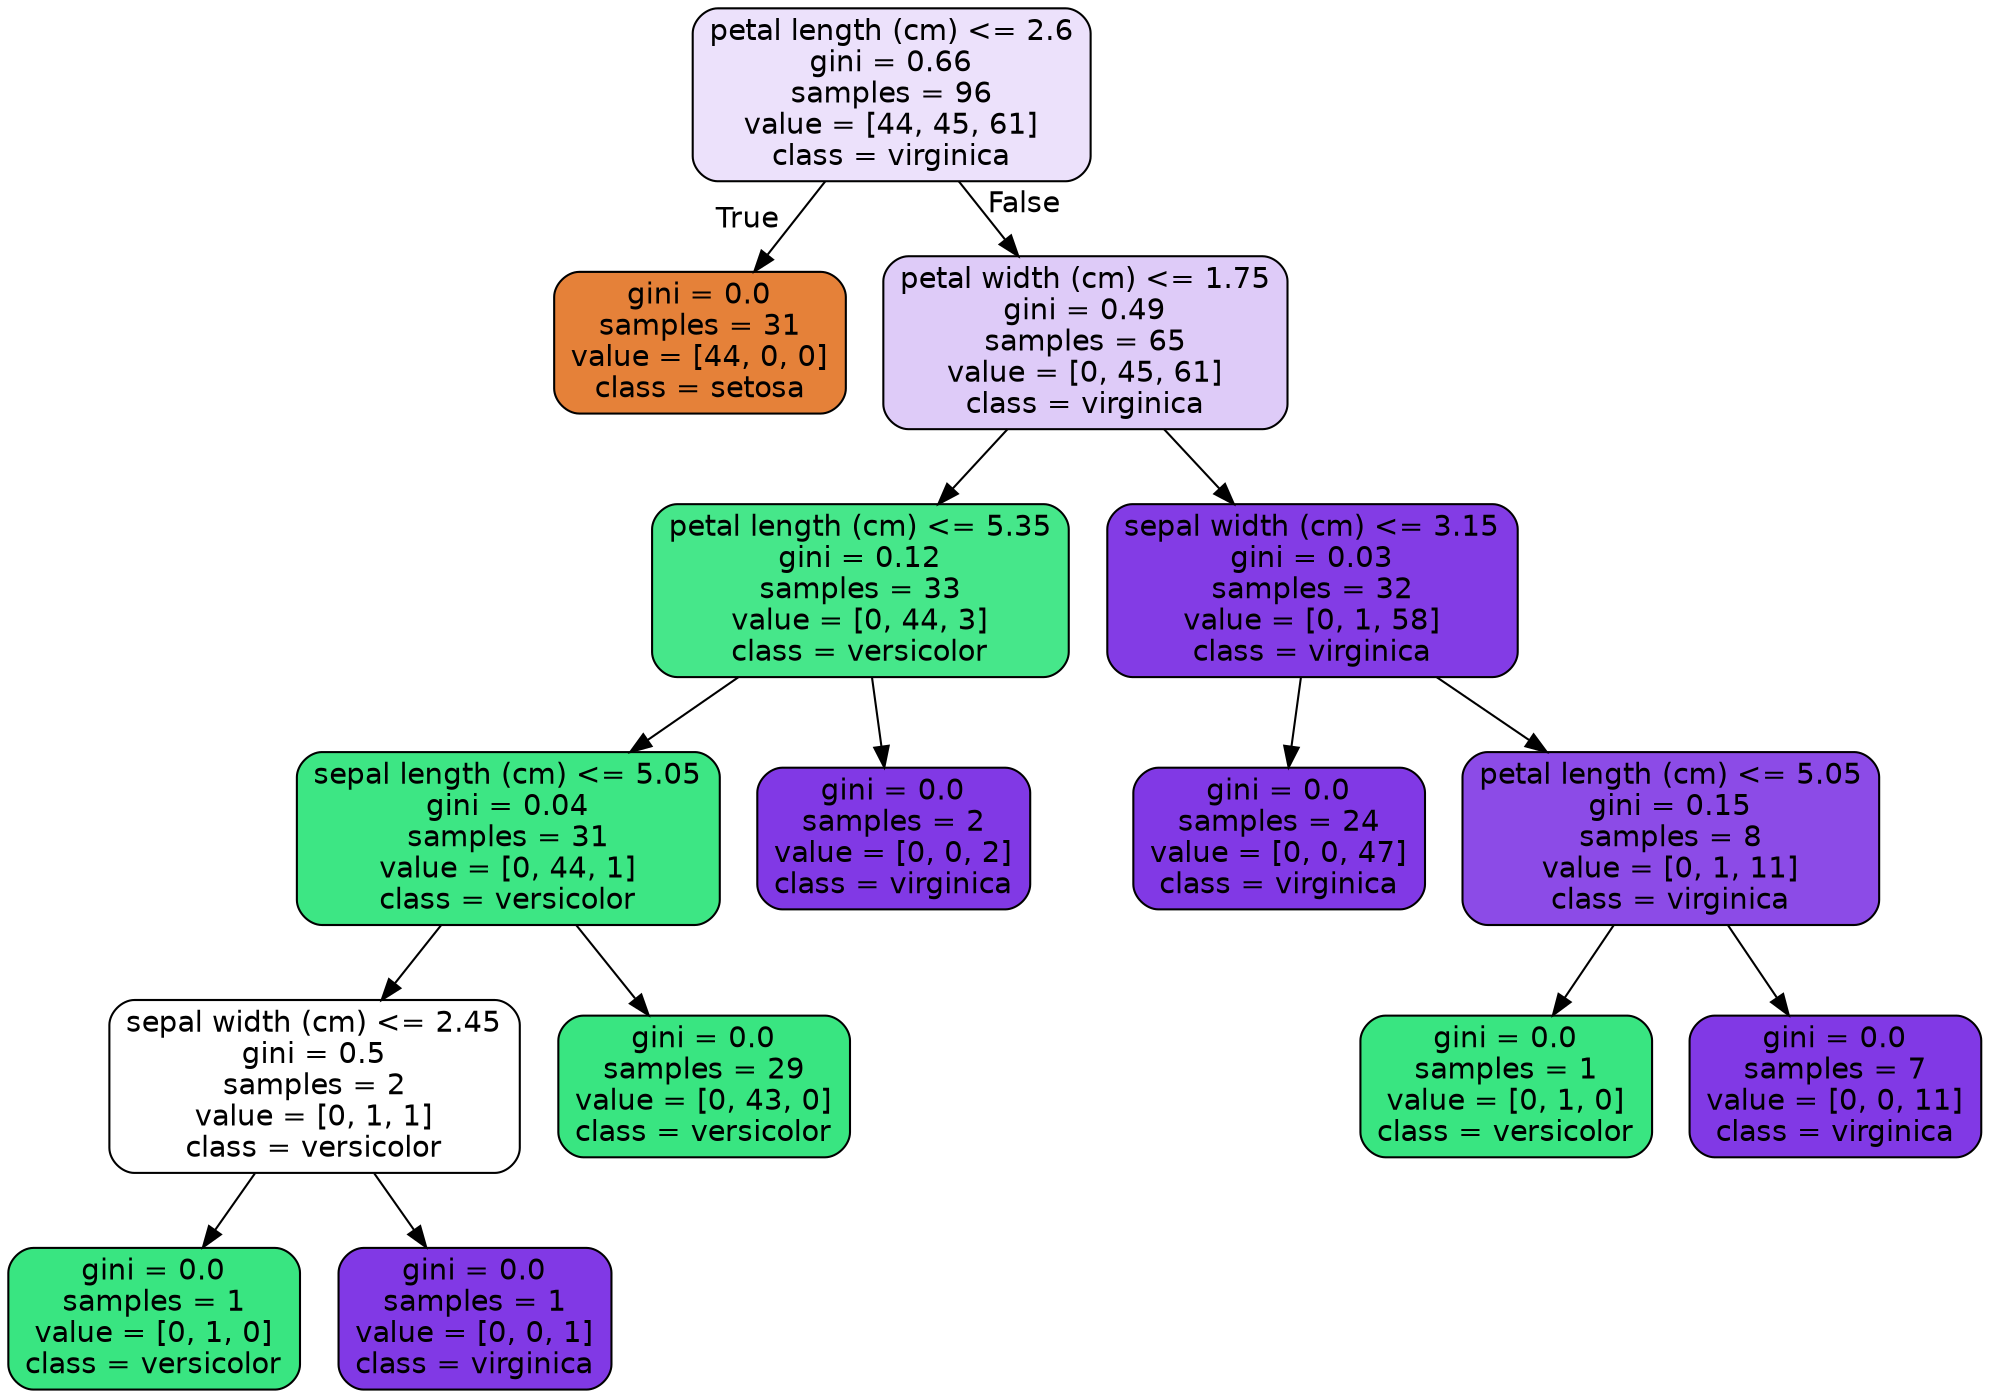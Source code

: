 digraph Tree {
node [shape=box, style="filled, rounded", color="black", fontname="helvetica"] ;
edge [fontname="helvetica"] ;
0 [label="petal length (cm) <= 2.6\ngini = 0.66\nsamples = 96\nvalue = [44, 45, 61]\nclass = virginica", fillcolor="#ece1fb"] ;
1 [label="gini = 0.0\nsamples = 31\nvalue = [44, 0, 0]\nclass = setosa", fillcolor="#e58139"] ;
0 -> 1 [labeldistance=2.5, labelangle=45, headlabel="True"] ;
2 [label="petal width (cm) <= 1.75\ngini = 0.49\nsamples = 65\nvalue = [0, 45, 61]\nclass = virginica", fillcolor="#decbf8"] ;
0 -> 2 [labeldistance=2.5, labelangle=-45, headlabel="False"] ;
3 [label="petal length (cm) <= 5.35\ngini = 0.12\nsamples = 33\nvalue = [0, 44, 3]\nclass = versicolor", fillcolor="#46e78a"] ;
2 -> 3 ;
4 [label="sepal length (cm) <= 5.05\ngini = 0.04\nsamples = 31\nvalue = [0, 44, 1]\nclass = versicolor", fillcolor="#3de684"] ;
3 -> 4 ;
5 [label="sepal width (cm) <= 2.45\ngini = 0.5\nsamples = 2\nvalue = [0, 1, 1]\nclass = versicolor", fillcolor="#ffffff"] ;
4 -> 5 ;
6 [label="gini = 0.0\nsamples = 1\nvalue = [0, 1, 0]\nclass = versicolor", fillcolor="#39e581"] ;
5 -> 6 ;
7 [label="gini = 0.0\nsamples = 1\nvalue = [0, 0, 1]\nclass = virginica", fillcolor="#8139e5"] ;
5 -> 7 ;
8 [label="gini = 0.0\nsamples = 29\nvalue = [0, 43, 0]\nclass = versicolor", fillcolor="#39e581"] ;
4 -> 8 ;
9 [label="gini = 0.0\nsamples = 2\nvalue = [0, 0, 2]\nclass = virginica", fillcolor="#8139e5"] ;
3 -> 9 ;
10 [label="sepal width (cm) <= 3.15\ngini = 0.03\nsamples = 32\nvalue = [0, 1, 58]\nclass = virginica", fillcolor="#833ce5"] ;
2 -> 10 ;
11 [label="gini = 0.0\nsamples = 24\nvalue = [0, 0, 47]\nclass = virginica", fillcolor="#8139e5"] ;
10 -> 11 ;
12 [label="petal length (cm) <= 5.05\ngini = 0.15\nsamples = 8\nvalue = [0, 1, 11]\nclass = virginica", fillcolor="#8c4be7"] ;
10 -> 12 ;
13 [label="gini = 0.0\nsamples = 1\nvalue = [0, 1, 0]\nclass = versicolor", fillcolor="#39e581"] ;
12 -> 13 ;
14 [label="gini = 0.0\nsamples = 7\nvalue = [0, 0, 11]\nclass = virginica", fillcolor="#8139e5"] ;
12 -> 14 ;
}